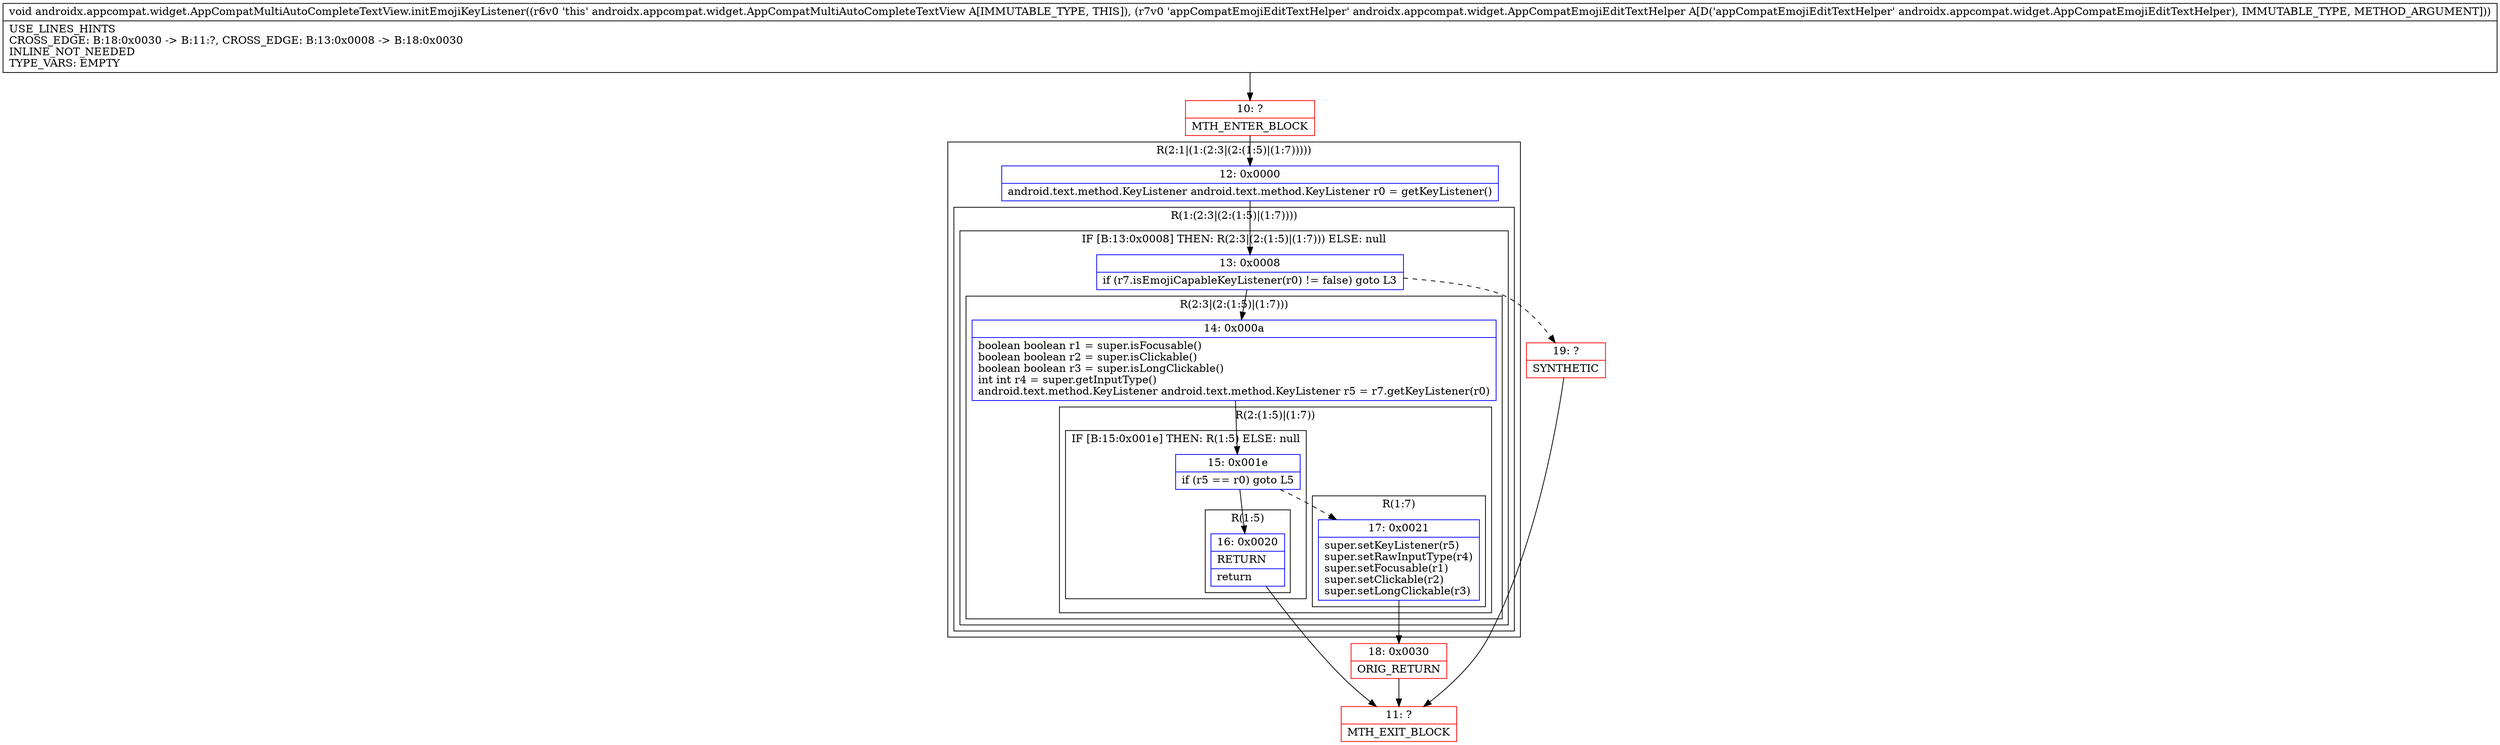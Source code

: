 digraph "CFG forandroidx.appcompat.widget.AppCompatMultiAutoCompleteTextView.initEmojiKeyListener(Landroidx\/appcompat\/widget\/AppCompatEmojiEditTextHelper;)V" {
subgraph cluster_Region_304196060 {
label = "R(2:1|(1:(2:3|(2:(1:5)|(1:7)))))";
node [shape=record,color=blue];
Node_12 [shape=record,label="{12\:\ 0x0000|android.text.method.KeyListener android.text.method.KeyListener r0 = getKeyListener()\l}"];
subgraph cluster_Region_531469026 {
label = "R(1:(2:3|(2:(1:5)|(1:7))))";
node [shape=record,color=blue];
subgraph cluster_IfRegion_1033510006 {
label = "IF [B:13:0x0008] THEN: R(2:3|(2:(1:5)|(1:7))) ELSE: null";
node [shape=record,color=blue];
Node_13 [shape=record,label="{13\:\ 0x0008|if (r7.isEmojiCapableKeyListener(r0) != false) goto L3\l}"];
subgraph cluster_Region_859307558 {
label = "R(2:3|(2:(1:5)|(1:7)))";
node [shape=record,color=blue];
Node_14 [shape=record,label="{14\:\ 0x000a|boolean boolean r1 = super.isFocusable()\lboolean boolean r2 = super.isClickable()\lboolean boolean r3 = super.isLongClickable()\lint int r4 = super.getInputType()\landroid.text.method.KeyListener android.text.method.KeyListener r5 = r7.getKeyListener(r0)\l}"];
subgraph cluster_Region_1538810485 {
label = "R(2:(1:5)|(1:7))";
node [shape=record,color=blue];
subgraph cluster_IfRegion_487557480 {
label = "IF [B:15:0x001e] THEN: R(1:5) ELSE: null";
node [shape=record,color=blue];
Node_15 [shape=record,label="{15\:\ 0x001e|if (r5 == r0) goto L5\l}"];
subgraph cluster_Region_217945013 {
label = "R(1:5)";
node [shape=record,color=blue];
Node_16 [shape=record,label="{16\:\ 0x0020|RETURN\l|return\l}"];
}
}
subgraph cluster_Region_41921628 {
label = "R(1:7)";
node [shape=record,color=blue];
Node_17 [shape=record,label="{17\:\ 0x0021|super.setKeyListener(r5)\lsuper.setRawInputType(r4)\lsuper.setFocusable(r1)\lsuper.setClickable(r2)\lsuper.setLongClickable(r3)\l}"];
}
}
}
}
}
}
Node_10 [shape=record,color=red,label="{10\:\ ?|MTH_ENTER_BLOCK\l}"];
Node_11 [shape=record,color=red,label="{11\:\ ?|MTH_EXIT_BLOCK\l}"];
Node_18 [shape=record,color=red,label="{18\:\ 0x0030|ORIG_RETURN\l}"];
Node_19 [shape=record,color=red,label="{19\:\ ?|SYNTHETIC\l}"];
MethodNode[shape=record,label="{void androidx.appcompat.widget.AppCompatMultiAutoCompleteTextView.initEmojiKeyListener((r6v0 'this' androidx.appcompat.widget.AppCompatMultiAutoCompleteTextView A[IMMUTABLE_TYPE, THIS]), (r7v0 'appCompatEmojiEditTextHelper' androidx.appcompat.widget.AppCompatEmojiEditTextHelper A[D('appCompatEmojiEditTextHelper' androidx.appcompat.widget.AppCompatEmojiEditTextHelper), IMMUTABLE_TYPE, METHOD_ARGUMENT]))  | USE_LINES_HINTS\lCROSS_EDGE: B:18:0x0030 \-\> B:11:?, CROSS_EDGE: B:13:0x0008 \-\> B:18:0x0030\lINLINE_NOT_NEEDED\lTYPE_VARS: EMPTY\l}"];
MethodNode -> Node_10;Node_12 -> Node_13;
Node_13 -> Node_14;
Node_13 -> Node_19[style=dashed];
Node_14 -> Node_15;
Node_15 -> Node_16;
Node_15 -> Node_17[style=dashed];
Node_16 -> Node_11;
Node_17 -> Node_18;
Node_10 -> Node_12;
Node_18 -> Node_11;
Node_19 -> Node_11;
}

